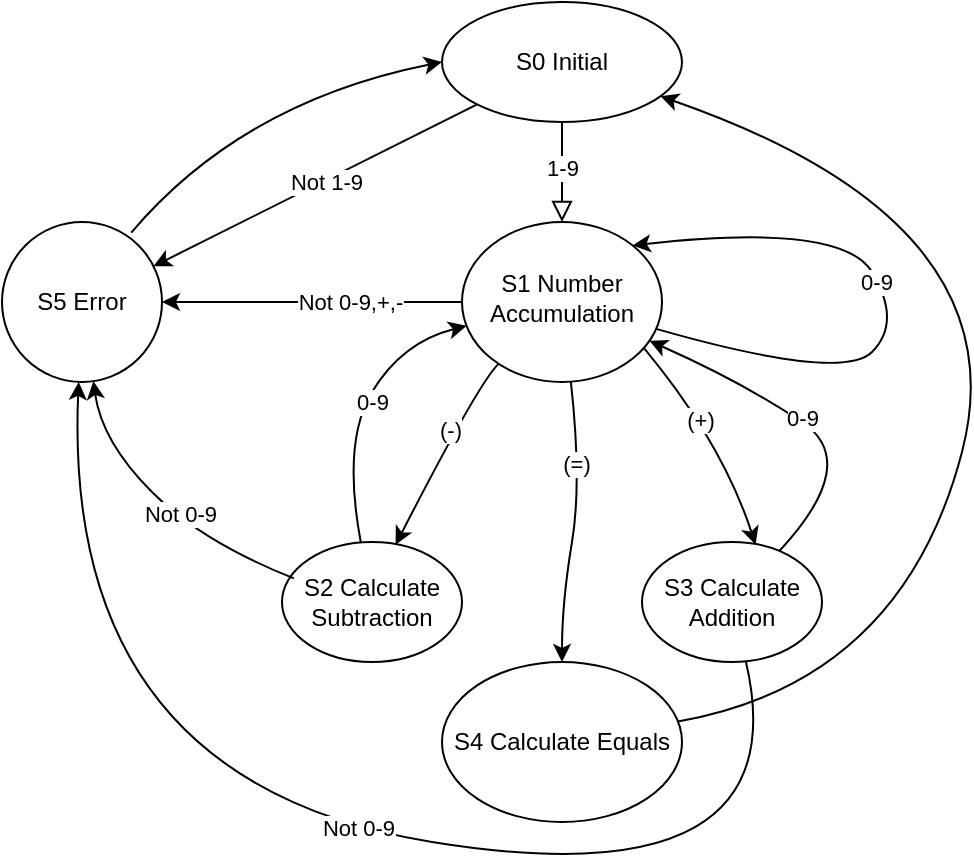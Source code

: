 <mxfile version="22.1.4" type="github">
  <diagram id="C5RBs43oDa-KdzZeNtuy" name="Page-1">
    <mxGraphModel dx="2257" dy="793" grid="1" gridSize="10" guides="1" tooltips="1" connect="1" arrows="1" fold="1" page="1" pageScale="1" pageWidth="827" pageHeight="1169" math="0" shadow="0">
      <root>
        <mxCell id="WIyWlLk6GJQsqaUBKTNV-0" />
        <mxCell id="WIyWlLk6GJQsqaUBKTNV-1" parent="WIyWlLk6GJQsqaUBKTNV-0" />
        <mxCell id="WIyWlLk6GJQsqaUBKTNV-2" value="" style="rounded=0;html=1;jettySize=auto;orthogonalLoop=1;fontSize=11;endArrow=block;endFill=0;endSize=8;strokeWidth=1;shadow=0;labelBackgroundColor=none;edgeStyle=orthogonalEdgeStyle;" parent="WIyWlLk6GJQsqaUBKTNV-1" source="WIyWlLk6GJQsqaUBKTNV-3" target="WIyWlLk6GJQsqaUBKTNV-6" edge="1">
          <mxGeometry relative="1" as="geometry" />
        </mxCell>
        <mxCell id="H9bx0rgEQXKiTCJaS3IB-2" value="1-9" style="edgeLabel;html=1;align=center;verticalAlign=middle;resizable=0;points=[];" vertex="1" connectable="0" parent="WIyWlLk6GJQsqaUBKTNV-2">
          <mxGeometry x="-0.077" relative="1" as="geometry">
            <mxPoint as="offset" />
          </mxGeometry>
        </mxCell>
        <mxCell id="WIyWlLk6GJQsqaUBKTNV-3" value="S0 Initial" style="ellipse;whiteSpace=wrap;html=1;fontSize=12;glass=0;strokeWidth=1;shadow=0;" parent="WIyWlLk6GJQsqaUBKTNV-1" vertex="1">
          <mxGeometry x="160" y="60" width="120" height="60" as="geometry" />
        </mxCell>
        <mxCell id="WIyWlLk6GJQsqaUBKTNV-6" value="S1 Number Accumulation" style="ellipse;whiteSpace=wrap;html=1;shadow=0;fontFamily=Helvetica;fontSize=12;align=center;strokeWidth=1;spacing=6;spacingTop=-4;" parent="WIyWlLk6GJQsqaUBKTNV-1" vertex="1">
          <mxGeometry x="170" y="170" width="100" height="80" as="geometry" />
        </mxCell>
        <mxCell id="WIyWlLk6GJQsqaUBKTNV-7" value="S2 Calculate Subtraction" style="ellipse;whiteSpace=wrap;html=1;fontSize=12;glass=0;strokeWidth=1;shadow=0;" parent="WIyWlLk6GJQsqaUBKTNV-1" vertex="1">
          <mxGeometry x="80" y="330" width="90" height="60" as="geometry" />
        </mxCell>
        <mxCell id="H9bx0rgEQXKiTCJaS3IB-1" value="S5 Error" style="ellipse;whiteSpace=wrap;html=1;aspect=fixed;" vertex="1" parent="WIyWlLk6GJQsqaUBKTNV-1">
          <mxGeometry x="-60" y="170" width="80" height="80" as="geometry" />
        </mxCell>
        <mxCell id="H9bx0rgEQXKiTCJaS3IB-4" value="" style="endArrow=classic;html=1;rounded=0;" edge="1" parent="WIyWlLk6GJQsqaUBKTNV-1" source="WIyWlLk6GJQsqaUBKTNV-6" target="H9bx0rgEQXKiTCJaS3IB-1">
          <mxGeometry width="50" height="50" relative="1" as="geometry">
            <mxPoint x="260" y="310" as="sourcePoint" />
            <mxPoint x="310" y="260" as="targetPoint" />
          </mxGeometry>
        </mxCell>
        <mxCell id="H9bx0rgEQXKiTCJaS3IB-5" value="Not 0-9,+,-" style="edgeLabel;html=1;align=center;verticalAlign=middle;resizable=0;points=[];" vertex="1" connectable="0" parent="H9bx0rgEQXKiTCJaS3IB-4">
          <mxGeometry x="-0.244" relative="1" as="geometry">
            <mxPoint as="offset" />
          </mxGeometry>
        </mxCell>
        <mxCell id="H9bx0rgEQXKiTCJaS3IB-6" value="" style="endArrow=classic;html=1;rounded=0;" edge="1" parent="WIyWlLk6GJQsqaUBKTNV-1" source="WIyWlLk6GJQsqaUBKTNV-3" target="H9bx0rgEQXKiTCJaS3IB-1">
          <mxGeometry width="50" height="50" relative="1" as="geometry">
            <mxPoint x="270" y="300" as="sourcePoint" />
            <mxPoint x="320" y="250" as="targetPoint" />
          </mxGeometry>
        </mxCell>
        <mxCell id="H9bx0rgEQXKiTCJaS3IB-7" value="Not 1-9" style="edgeLabel;html=1;align=center;verticalAlign=middle;resizable=0;points=[];" vertex="1" connectable="0" parent="H9bx0rgEQXKiTCJaS3IB-6">
          <mxGeometry x="-0.062" y="1" relative="1" as="geometry">
            <mxPoint as="offset" />
          </mxGeometry>
        </mxCell>
        <mxCell id="H9bx0rgEQXKiTCJaS3IB-9" value="" style="curved=1;endArrow=classic;html=1;rounded=0;entryX=0.631;entryY=0.023;entryDx=0;entryDy=0;entryPerimeter=0;" edge="1" parent="WIyWlLk6GJQsqaUBKTNV-1" source="WIyWlLk6GJQsqaUBKTNV-6" target="WIyWlLk6GJQsqaUBKTNV-7">
          <mxGeometry width="50" height="50" relative="1" as="geometry">
            <mxPoint x="207.13" y="257.139" as="sourcePoint" />
            <mxPoint x="130.001" y="332.074" as="targetPoint" />
            <Array as="points">
              <mxPoint x="178.56" y="250" />
            </Array>
          </mxGeometry>
        </mxCell>
        <mxCell id="H9bx0rgEQXKiTCJaS3IB-10" value="(-)" style="edgeLabel;html=1;align=center;verticalAlign=middle;resizable=0;points=[];" vertex="1" connectable="0" parent="H9bx0rgEQXKiTCJaS3IB-9">
          <mxGeometry x="-0.218" y="-2" relative="1" as="geometry">
            <mxPoint as="offset" />
          </mxGeometry>
        </mxCell>
        <mxCell id="H9bx0rgEQXKiTCJaS3IB-11" value="S3 Calculate Addition" style="ellipse;whiteSpace=wrap;html=1;fontSize=12;glass=0;strokeWidth=1;shadow=0;" vertex="1" parent="WIyWlLk6GJQsqaUBKTNV-1">
          <mxGeometry x="260" y="330" width="90" height="60" as="geometry" />
        </mxCell>
        <mxCell id="H9bx0rgEQXKiTCJaS3IB-12" value="" style="curved=1;endArrow=classic;html=1;rounded=0;entryX=0.631;entryY=0.023;entryDx=0;entryDy=0;entryPerimeter=0;exitX=0.912;exitY=0.791;exitDx=0;exitDy=0;exitPerimeter=0;" edge="1" parent="WIyWlLk6GJQsqaUBKTNV-1" target="H9bx0rgEQXKiTCJaS3IB-11" source="WIyWlLk6GJQsqaUBKTNV-6">
          <mxGeometry width="50" height="50" relative="1" as="geometry">
            <mxPoint x="338" y="250" as="sourcePoint" />
            <mxPoint x="280.001" y="341.074" as="targetPoint" />
            <Array as="points">
              <mxPoint x="300" y="280" />
            </Array>
          </mxGeometry>
        </mxCell>
        <mxCell id="H9bx0rgEQXKiTCJaS3IB-13" value="(+)" style="edgeLabel;html=1;align=center;verticalAlign=middle;resizable=0;points=[];" vertex="1" connectable="0" parent="H9bx0rgEQXKiTCJaS3IB-12">
          <mxGeometry x="-0.218" y="-2" relative="1" as="geometry">
            <mxPoint as="offset" />
          </mxGeometry>
        </mxCell>
        <mxCell id="H9bx0rgEQXKiTCJaS3IB-14" value="" style="curved=1;endArrow=classic;html=1;rounded=0;entryX=1;entryY=0;entryDx=0;entryDy=0;" edge="1" parent="WIyWlLk6GJQsqaUBKTNV-1" source="WIyWlLk6GJQsqaUBKTNV-6" target="WIyWlLk6GJQsqaUBKTNV-6">
          <mxGeometry width="50" height="50" relative="1" as="geometry">
            <mxPoint x="390" y="220" as="sourcePoint" />
            <mxPoint x="440" y="170" as="targetPoint" />
            <Array as="points">
              <mxPoint x="360" y="250" />
              <mxPoint x="390" y="220" />
              <mxPoint x="360" y="170" />
            </Array>
          </mxGeometry>
        </mxCell>
        <mxCell id="H9bx0rgEQXKiTCJaS3IB-15" value="0-9" style="edgeLabel;html=1;align=center;verticalAlign=middle;resizable=0;points=[];" vertex="1" connectable="0" parent="H9bx0rgEQXKiTCJaS3IB-14">
          <mxGeometry x="0.078" y="1" relative="1" as="geometry">
            <mxPoint as="offset" />
          </mxGeometry>
        </mxCell>
        <mxCell id="H9bx0rgEQXKiTCJaS3IB-16" value="" style="curved=1;endArrow=classic;html=1;rounded=0;" edge="1" parent="WIyWlLk6GJQsqaUBKTNV-1" source="WIyWlLk6GJQsqaUBKTNV-6" target="H9bx0rgEQXKiTCJaS3IB-17">
          <mxGeometry width="50" height="50" relative="1" as="geometry">
            <mxPoint x="210" y="290" as="sourcePoint" />
            <mxPoint x="200" y="410" as="targetPoint" />
            <Array as="points">
              <mxPoint x="230" y="300" />
              <mxPoint x="220" y="360" />
            </Array>
          </mxGeometry>
        </mxCell>
        <mxCell id="H9bx0rgEQXKiTCJaS3IB-23" value="(=)" style="edgeLabel;html=1;align=center;verticalAlign=middle;resizable=0;points=[];" vertex="1" connectable="0" parent="H9bx0rgEQXKiTCJaS3IB-16">
          <mxGeometry x="-0.417" y="-2" relative="1" as="geometry">
            <mxPoint as="offset" />
          </mxGeometry>
        </mxCell>
        <mxCell id="H9bx0rgEQXKiTCJaS3IB-17" value="S4 Calculate Equals" style="ellipse;whiteSpace=wrap;html=1;" vertex="1" parent="WIyWlLk6GJQsqaUBKTNV-1">
          <mxGeometry x="160" y="390" width="120" height="80" as="geometry" />
        </mxCell>
        <mxCell id="H9bx0rgEQXKiTCJaS3IB-18" value="" style="curved=1;endArrow=classic;html=1;rounded=0;" edge="1" parent="WIyWlLk6GJQsqaUBKTNV-1" source="WIyWlLk6GJQsqaUBKTNV-7" target="WIyWlLk6GJQsqaUBKTNV-6">
          <mxGeometry width="50" height="50" relative="1" as="geometry">
            <mxPoint x="210" y="290" as="sourcePoint" />
            <mxPoint x="260" y="240" as="targetPoint" />
            <Array as="points">
              <mxPoint x="110" y="280" />
              <mxPoint x="140" y="230" />
            </Array>
          </mxGeometry>
        </mxCell>
        <mxCell id="H9bx0rgEQXKiTCJaS3IB-19" value="0-9" style="edgeLabel;html=1;align=center;verticalAlign=middle;resizable=0;points=[];" vertex="1" connectable="0" parent="H9bx0rgEQXKiTCJaS3IB-18">
          <mxGeometry x="0.074" y="-2" relative="1" as="geometry">
            <mxPoint as="offset" />
          </mxGeometry>
        </mxCell>
        <mxCell id="H9bx0rgEQXKiTCJaS3IB-20" value="" style="curved=1;endArrow=classic;html=1;rounded=0;" edge="1" parent="WIyWlLk6GJQsqaUBKTNV-1" source="H9bx0rgEQXKiTCJaS3IB-11" target="WIyWlLk6GJQsqaUBKTNV-6">
          <mxGeometry width="50" height="50" relative="1" as="geometry">
            <mxPoint x="130" y="340" as="sourcePoint" />
            <mxPoint x="182" y="232" as="targetPoint" />
            <Array as="points">
              <mxPoint x="370" y="290" />
              <mxPoint x="310" y="250" />
            </Array>
          </mxGeometry>
        </mxCell>
        <mxCell id="H9bx0rgEQXKiTCJaS3IB-21" value="0-9" style="edgeLabel;html=1;align=center;verticalAlign=middle;resizable=0;points=[];" vertex="1" connectable="0" parent="H9bx0rgEQXKiTCJaS3IB-20">
          <mxGeometry x="0.074" y="-2" relative="1" as="geometry">
            <mxPoint as="offset" />
          </mxGeometry>
        </mxCell>
        <mxCell id="H9bx0rgEQXKiTCJaS3IB-22" value="" style="curved=1;endArrow=classic;html=1;rounded=0;exitX=0.066;exitY=0.303;exitDx=0;exitDy=0;exitPerimeter=0;" edge="1" parent="WIyWlLk6GJQsqaUBKTNV-1" source="WIyWlLk6GJQsqaUBKTNV-7" target="H9bx0rgEQXKiTCJaS3IB-1">
          <mxGeometry width="50" height="50" relative="1" as="geometry">
            <mxPoint x="-10" y="330" as="sourcePoint" />
            <mxPoint x="40" y="280" as="targetPoint" />
            <Array as="points">
              <mxPoint x="40" y="330" />
              <mxPoint x="-10" y="280" />
            </Array>
          </mxGeometry>
        </mxCell>
        <mxCell id="H9bx0rgEQXKiTCJaS3IB-24" value="Not 0-9" style="edgeLabel;html=1;align=center;verticalAlign=middle;resizable=0;points=[];" vertex="1" connectable="0" parent="H9bx0rgEQXKiTCJaS3IB-22">
          <mxGeometry x="-0.11" y="-2" relative="1" as="geometry">
            <mxPoint as="offset" />
          </mxGeometry>
        </mxCell>
        <mxCell id="H9bx0rgEQXKiTCJaS3IB-25" value="" style="curved=1;endArrow=classic;html=1;rounded=0;" edge="1" parent="WIyWlLk6GJQsqaUBKTNV-1" source="H9bx0rgEQXKiTCJaS3IB-17" target="WIyWlLk6GJQsqaUBKTNV-3">
          <mxGeometry width="50" height="50" relative="1" as="geometry">
            <mxPoint x="-90" y="360" as="sourcePoint" />
            <mxPoint x="-40" y="310" as="targetPoint" />
            <Array as="points">
              <mxPoint x="390" y="400" />
              <mxPoint x="450" y="170" />
            </Array>
          </mxGeometry>
        </mxCell>
        <mxCell id="H9bx0rgEQXKiTCJaS3IB-27" value="" style="curved=1;endArrow=classic;html=1;rounded=0;" edge="1" parent="WIyWlLk6GJQsqaUBKTNV-1" source="H9bx0rgEQXKiTCJaS3IB-11" target="H9bx0rgEQXKiTCJaS3IB-1">
          <mxGeometry width="50" height="50" relative="1" as="geometry">
            <mxPoint x="440" y="400" as="sourcePoint" />
            <mxPoint x="490" y="350" as="targetPoint" />
            <Array as="points">
              <mxPoint x="340" y="510" />
              <mxPoint x="-30" y="450" />
            </Array>
          </mxGeometry>
        </mxCell>
        <mxCell id="H9bx0rgEQXKiTCJaS3IB-28" value="Not 0-9" style="edgeLabel;html=1;align=center;verticalAlign=middle;resizable=0;points=[];" vertex="1" connectable="0" parent="H9bx0rgEQXKiTCJaS3IB-27">
          <mxGeometry x="-0.003" y="-1" relative="1" as="geometry">
            <mxPoint as="offset" />
          </mxGeometry>
        </mxCell>
        <mxCell id="H9bx0rgEQXKiTCJaS3IB-29" value="" style="curved=1;endArrow=classic;html=1;rounded=0;exitX=0.808;exitY=0.066;exitDx=0;exitDy=0;entryX=0;entryY=0.5;entryDx=0;entryDy=0;exitPerimeter=0;" edge="1" parent="WIyWlLk6GJQsqaUBKTNV-1" source="H9bx0rgEQXKiTCJaS3IB-1" target="WIyWlLk6GJQsqaUBKTNV-3">
          <mxGeometry width="50" height="50" relative="1" as="geometry">
            <mxPoint x="-70" y="130" as="sourcePoint" />
            <mxPoint x="-20" y="80" as="targetPoint" />
            <Array as="points">
              <mxPoint x="60" y="110" />
            </Array>
          </mxGeometry>
        </mxCell>
      </root>
    </mxGraphModel>
  </diagram>
</mxfile>
